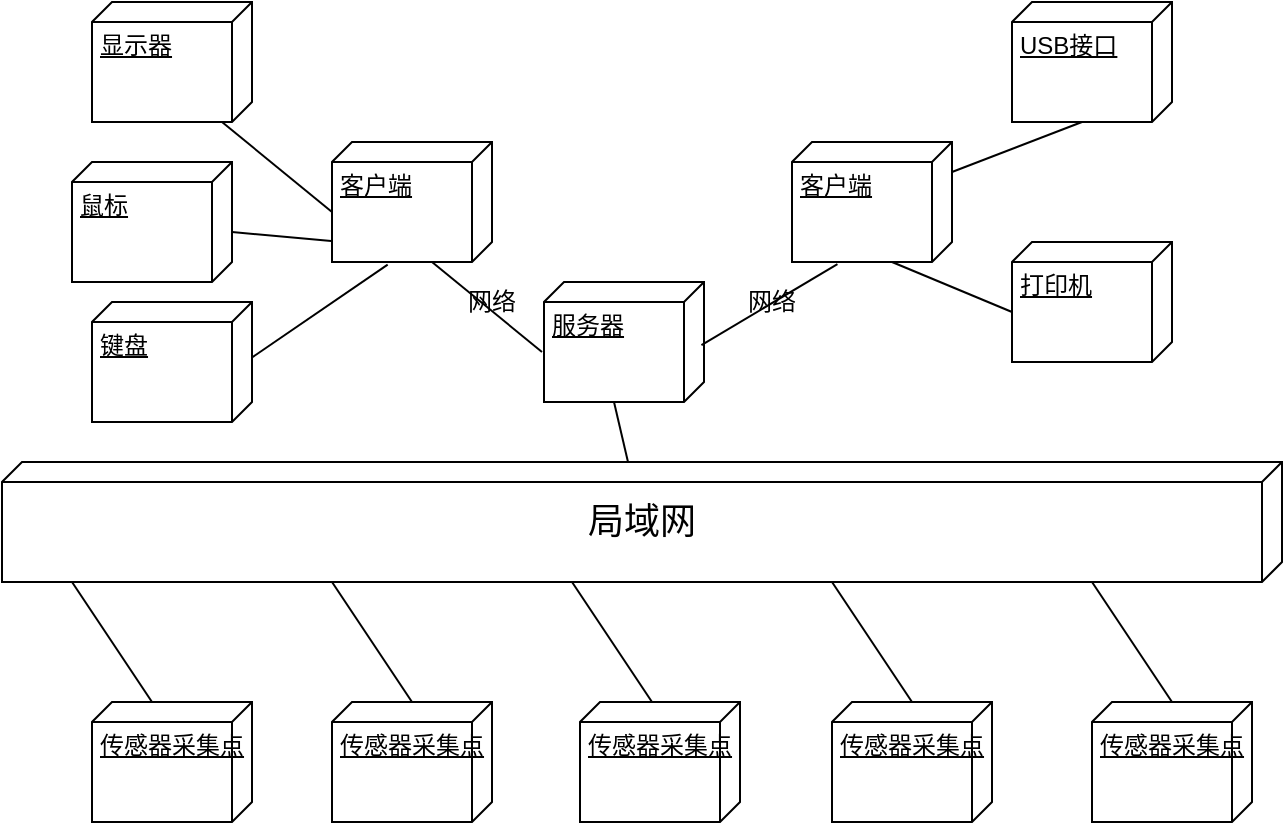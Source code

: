 <mxfile version="14.2.4" type="github">
  <diagram id="Hs4SqH-4esL8PDNroFPw" name="Page-1">
    <mxGraphModel dx="1417" dy="581" grid="1" gridSize="10" guides="1" tooltips="1" connect="1" arrows="1" fold="1" page="1" pageScale="1" pageWidth="827" pageHeight="1169" math="0" shadow="0">
      <root>
        <mxCell id="0" />
        <mxCell id="1" parent="0" />
        <mxCell id="wu6JjeLC8tGpBvf55qIu-1" value="客户端" style="verticalAlign=top;align=left;spacingTop=8;spacingLeft=2;spacingRight=12;shape=cube;size=10;direction=south;fontStyle=4;html=1;" vertex="1" parent="1">
          <mxGeometry x="210" y="170" width="80" height="60" as="geometry" />
        </mxCell>
        <mxCell id="wu6JjeLC8tGpBvf55qIu-2" value="显示器" style="verticalAlign=top;align=left;spacingTop=8;spacingLeft=2;spacingRight=12;shape=cube;size=10;direction=south;fontStyle=4;html=1;" vertex="1" parent="1">
          <mxGeometry x="90" y="100" width="80" height="60" as="geometry" />
        </mxCell>
        <mxCell id="wu6JjeLC8tGpBvf55qIu-5" value="" style="endArrow=none;html=1;exitX=0;exitY=0;exitDx=35;exitDy=80;exitPerimeter=0;" edge="1" parent="1" source="wu6JjeLC8tGpBvf55qIu-1">
          <mxGeometry width="50" height="50" relative="1" as="geometry">
            <mxPoint x="105" y="210" as="sourcePoint" />
            <mxPoint x="155" y="160" as="targetPoint" />
          </mxGeometry>
        </mxCell>
        <mxCell id="wu6JjeLC8tGpBvf55qIu-6" value="服务器" style="verticalAlign=top;align=left;spacingTop=8;spacingLeft=2;spacingRight=12;shape=cube;size=10;direction=south;fontStyle=4;html=1;" vertex="1" parent="1">
          <mxGeometry x="316" y="240" width="80" height="60" as="geometry" />
        </mxCell>
        <mxCell id="wu6JjeLC8tGpBvf55qIu-7" value="" style="endArrow=none;html=1;exitX=0;exitY=0;exitDx=35;exitDy=80;exitPerimeter=0;" edge="1" parent="1">
          <mxGeometry width="50" height="50" relative="1" as="geometry">
            <mxPoint x="315" y="275" as="sourcePoint" />
            <mxPoint x="260" y="230" as="targetPoint" />
          </mxGeometry>
        </mxCell>
        <mxCell id="wu6JjeLC8tGpBvf55qIu-8" value="网络" style="text;html=1;strokeColor=none;fillColor=none;align=center;verticalAlign=middle;whiteSpace=wrap;rounded=0;" vertex="1" parent="1">
          <mxGeometry x="270" y="240" width="40" height="20" as="geometry" />
        </mxCell>
        <mxCell id="wu6JjeLC8tGpBvf55qIu-10" value="客户端" style="verticalAlign=top;align=left;spacingTop=8;spacingLeft=2;spacingRight=12;shape=cube;size=10;direction=south;fontStyle=4;html=1;" vertex="1" parent="1">
          <mxGeometry x="440" y="170" width="80" height="60" as="geometry" />
        </mxCell>
        <mxCell id="wu6JjeLC8tGpBvf55qIu-11" value="USB接口" style="verticalAlign=top;align=left;spacingTop=8;spacingLeft=2;spacingRight=12;shape=cube;size=10;direction=south;fontStyle=4;html=1;" vertex="1" parent="1">
          <mxGeometry x="550" y="100" width="80" height="60" as="geometry" />
        </mxCell>
        <mxCell id="wu6JjeLC8tGpBvf55qIu-17" value="" style="endArrow=none;html=1;exitX=0.526;exitY=0.016;exitDx=0;exitDy=0;exitPerimeter=0;entryX=1.017;entryY=0.716;entryDx=0;entryDy=0;entryPerimeter=0;" edge="1" parent="1" source="wu6JjeLC8tGpBvf55qIu-6" target="wu6JjeLC8tGpBvf55qIu-10">
          <mxGeometry width="50" height="50" relative="1" as="geometry">
            <mxPoint x="450" y="260" as="sourcePoint" />
            <mxPoint x="395" y="215" as="targetPoint" />
          </mxGeometry>
        </mxCell>
        <mxCell id="wu6JjeLC8tGpBvf55qIu-20" value="网络" style="text;html=1;strokeColor=none;fillColor=none;align=center;verticalAlign=middle;whiteSpace=wrap;rounded=0;" vertex="1" parent="1">
          <mxGeometry x="410" y="240" width="40" height="20" as="geometry" />
        </mxCell>
        <mxCell id="wu6JjeLC8tGpBvf55qIu-23" value="" style="endArrow=none;html=1;exitX=0;exitY=0;exitDx=60;exitDy=45;exitPerimeter=0;" edge="1" parent="1" source="wu6JjeLC8tGpBvf55qIu-11">
          <mxGeometry width="50" height="50" relative="1" as="geometry">
            <mxPoint x="575" y="230" as="sourcePoint" />
            <mxPoint x="520" y="185.0" as="targetPoint" />
          </mxGeometry>
        </mxCell>
        <mxCell id="wu6JjeLC8tGpBvf55qIu-24" value="" style="verticalAlign=top;align=left;spacingTop=8;spacingLeft=2;spacingRight=12;shape=cube;size=10;direction=south;fontStyle=4;html=1;" vertex="1" parent="1">
          <mxGeometry x="45" y="330" width="640" height="60" as="geometry" />
        </mxCell>
        <mxCell id="wu6JjeLC8tGpBvf55qIu-25" value="&lt;font style=&quot;font-size: 18px&quot;&gt;局域网&lt;/font&gt;" style="text;html=1;strokeColor=none;fillColor=none;align=center;verticalAlign=middle;whiteSpace=wrap;rounded=0;" vertex="1" parent="1">
          <mxGeometry x="320" y="350" width="90" height="20" as="geometry" />
        </mxCell>
        <mxCell id="wu6JjeLC8tGpBvf55qIu-26" value="传感器采集点" style="verticalAlign=top;align=left;spacingTop=8;spacingLeft=2;spacingRight=12;shape=cube;size=10;direction=south;fontStyle=4;html=1;" vertex="1" parent="1">
          <mxGeometry x="90" y="450" width="80" height="60" as="geometry" />
        </mxCell>
        <mxCell id="wu6JjeLC8tGpBvf55qIu-27" value="传感器采集点" style="verticalAlign=top;align=left;spacingTop=8;spacingLeft=2;spacingRight=12;shape=cube;size=10;direction=south;fontStyle=4;html=1;" vertex="1" parent="1">
          <mxGeometry x="210" y="450" width="80" height="60" as="geometry" />
        </mxCell>
        <mxCell id="wu6JjeLC8tGpBvf55qIu-28" value="传感器采集点" style="verticalAlign=top;align=left;spacingTop=8;spacingLeft=2;spacingRight=12;shape=cube;size=10;direction=south;fontStyle=4;html=1;" vertex="1" parent="1">
          <mxGeometry x="334" y="450" width="80" height="60" as="geometry" />
        </mxCell>
        <mxCell id="wu6JjeLC8tGpBvf55qIu-29" value="传感器采集点" style="verticalAlign=top;align=left;spacingTop=8;spacingLeft=2;spacingRight=12;shape=cube;size=10;direction=south;fontStyle=4;html=1;" vertex="1" parent="1">
          <mxGeometry x="460" y="450" width="80" height="60" as="geometry" />
        </mxCell>
        <mxCell id="wu6JjeLC8tGpBvf55qIu-30" value="传感器采集点" style="verticalAlign=top;align=left;spacingTop=8;spacingLeft=2;spacingRight=12;shape=cube;size=10;direction=south;fontStyle=4;html=1;" vertex="1" parent="1">
          <mxGeometry x="590" y="450" width="80" height="60" as="geometry" />
        </mxCell>
        <mxCell id="wu6JjeLC8tGpBvf55qIu-31" value="" style="endArrow=none;html=1;" edge="1" parent="1">
          <mxGeometry width="50" height="50" relative="1" as="geometry">
            <mxPoint x="120" y="450" as="sourcePoint" />
            <mxPoint x="80" y="390" as="targetPoint" />
          </mxGeometry>
        </mxCell>
        <mxCell id="wu6JjeLC8tGpBvf55qIu-33" value="" style="endArrow=none;html=1;" edge="1" parent="1">
          <mxGeometry width="50" height="50" relative="1" as="geometry">
            <mxPoint x="250" y="450" as="sourcePoint" />
            <mxPoint x="210" y="390" as="targetPoint" />
          </mxGeometry>
        </mxCell>
        <mxCell id="wu6JjeLC8tGpBvf55qIu-34" value="" style="endArrow=none;html=1;" edge="1" parent="1">
          <mxGeometry width="50" height="50" relative="1" as="geometry">
            <mxPoint x="370" y="450" as="sourcePoint" />
            <mxPoint x="330" y="390" as="targetPoint" />
          </mxGeometry>
        </mxCell>
        <mxCell id="wu6JjeLC8tGpBvf55qIu-35" value="" style="endArrow=none;html=1;" edge="1" parent="1">
          <mxGeometry width="50" height="50" relative="1" as="geometry">
            <mxPoint x="500" y="450" as="sourcePoint" />
            <mxPoint x="460" y="390" as="targetPoint" />
          </mxGeometry>
        </mxCell>
        <mxCell id="wu6JjeLC8tGpBvf55qIu-36" value="" style="endArrow=none;html=1;" edge="1" parent="1">
          <mxGeometry width="50" height="50" relative="1" as="geometry">
            <mxPoint x="630" y="450" as="sourcePoint" />
            <mxPoint x="590" y="390" as="targetPoint" />
          </mxGeometry>
        </mxCell>
        <mxCell id="wu6JjeLC8tGpBvf55qIu-38" value="" style="endArrow=none;html=1;entryX=0;entryY=0;entryDx=60;entryDy=45;entryPerimeter=0;" edge="1" parent="1" source="wu6JjeLC8tGpBvf55qIu-24" target="wu6JjeLC8tGpBvf55qIu-6">
          <mxGeometry width="50" height="50" relative="1" as="geometry">
            <mxPoint x="330" y="340" as="sourcePoint" />
            <mxPoint x="380" y="290" as="targetPoint" />
          </mxGeometry>
        </mxCell>
        <mxCell id="wu6JjeLC8tGpBvf55qIu-39" value="鼠标" style="verticalAlign=top;align=left;spacingTop=8;spacingLeft=2;spacingRight=12;shape=cube;size=10;direction=south;fontStyle=4;html=1;" vertex="1" parent="1">
          <mxGeometry x="80" y="180" width="80" height="60" as="geometry" />
        </mxCell>
        <mxCell id="wu6JjeLC8tGpBvf55qIu-40" value="" style="endArrow=none;html=1;exitX=0.825;exitY=1.005;exitDx=0;exitDy=0;exitPerimeter=0;" edge="1" parent="1" source="wu6JjeLC8tGpBvf55qIu-1">
          <mxGeometry width="50" height="50" relative="1" as="geometry">
            <mxPoint x="215" y="260" as="sourcePoint" />
            <mxPoint x="160" y="215" as="targetPoint" />
          </mxGeometry>
        </mxCell>
        <mxCell id="wu6JjeLC8tGpBvf55qIu-41" value="键盘" style="verticalAlign=top;align=left;spacingTop=8;spacingLeft=2;spacingRight=12;shape=cube;size=10;direction=south;fontStyle=4;html=1;" vertex="1" parent="1">
          <mxGeometry x="90" y="250" width="80" height="60" as="geometry" />
        </mxCell>
        <mxCell id="wu6JjeLC8tGpBvf55qIu-42" value="" style="endArrow=none;html=1;exitX=1.022;exitY=0.652;exitDx=0;exitDy=0;exitPerimeter=0;" edge="1" parent="1" source="wu6JjeLC8tGpBvf55qIu-1">
          <mxGeometry width="50" height="50" relative="1" as="geometry">
            <mxPoint x="219.6" y="282.25" as="sourcePoint" />
            <mxPoint x="170" y="277.75" as="targetPoint" />
          </mxGeometry>
        </mxCell>
        <mxCell id="wu6JjeLC8tGpBvf55qIu-44" value="打印机" style="verticalAlign=top;align=left;spacingTop=8;spacingLeft=2;spacingRight=12;shape=cube;size=10;direction=south;fontStyle=4;html=1;" vertex="1" parent="1">
          <mxGeometry x="550" y="220" width="80" height="60" as="geometry" />
        </mxCell>
        <mxCell id="wu6JjeLC8tGpBvf55qIu-45" value="" style="endArrow=none;html=1;exitX=0;exitY=0;exitDx=35;exitDy=80;exitPerimeter=0;" edge="1" parent="1" source="wu6JjeLC8tGpBvf55qIu-44">
          <mxGeometry width="50" height="50" relative="1" as="geometry">
            <mxPoint x="555" y="205" as="sourcePoint" />
            <mxPoint x="490" y="230" as="targetPoint" />
          </mxGeometry>
        </mxCell>
      </root>
    </mxGraphModel>
  </diagram>
</mxfile>
